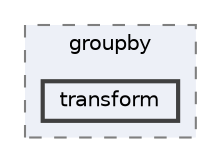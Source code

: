digraph "/home/jam/Research/IRES-2025/dev/src/llm-scripts/testing/hypothesis-testing/hyp-env/lib/python3.12/site-packages/pandas/tests/groupby/transform"
{
 // LATEX_PDF_SIZE
  bgcolor="transparent";
  edge [fontname=Helvetica,fontsize=10,labelfontname=Helvetica,labelfontsize=10];
  node [fontname=Helvetica,fontsize=10,shape=box,height=0.2,width=0.4];
  compound=true
  subgraph clusterdir_5fc643ddc7c8b4937ac9f3684fda7f7d {
    graph [ bgcolor="#edf0f7", pencolor="grey50", label="groupby", fontname=Helvetica,fontsize=10 style="filled,dashed", URL="dir_5fc643ddc7c8b4937ac9f3684fda7f7d.html",tooltip=""]
  dir_97bc7b37a5fa6c86334987284fa549a2 [label="transform", fillcolor="#edf0f7", color="grey25", style="filled,bold", URL="dir_97bc7b37a5fa6c86334987284fa549a2.html",tooltip=""];
  }
}
